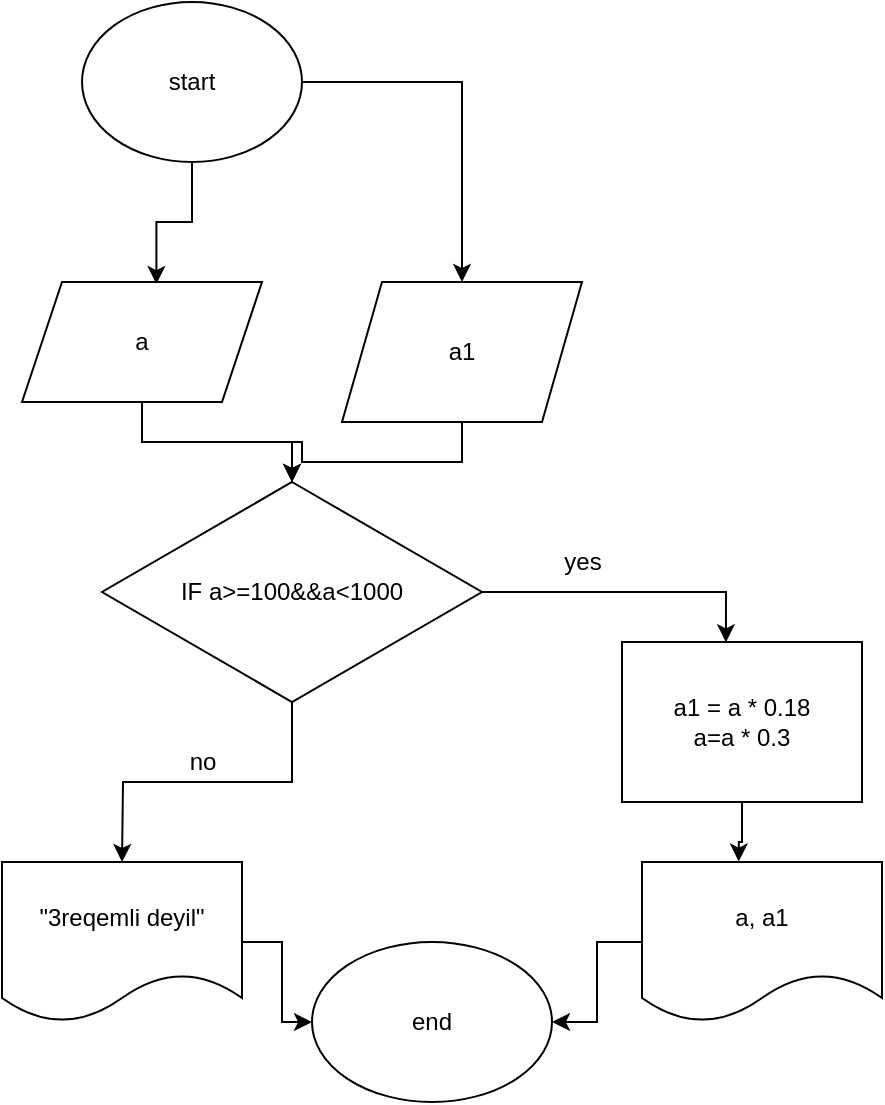 <mxfile version="16.5.2" type="device"><diagram id="Dm6EjziZKfmFzpePfj_b" name="Page-1"><mxGraphModel dx="1221" dy="613" grid="1" gridSize="10" guides="1" tooltips="1" connect="1" arrows="1" fold="1" page="1" pageScale="1" pageWidth="850" pageHeight="1100" math="0" shadow="0"><root><mxCell id="0"/><mxCell id="1" parent="0"/><mxCell id="POanqgLD5irmyNSEZf4t-1" value="end" style="ellipse;whiteSpace=wrap;html=1;" vertex="1" parent="1"><mxGeometry x="175" y="490" width="120" height="80" as="geometry"/></mxCell><mxCell id="POanqgLD5irmyNSEZf4t-5" style="edgeStyle=orthogonalEdgeStyle;rounded=0;orthogonalLoop=1;jettySize=auto;html=1;entryX=0.56;entryY=0.017;entryDx=0;entryDy=0;entryPerimeter=0;" edge="1" parent="1" source="POanqgLD5irmyNSEZf4t-2" target="POanqgLD5irmyNSEZf4t-3"><mxGeometry relative="1" as="geometry"/></mxCell><mxCell id="POanqgLD5irmyNSEZf4t-6" style="edgeStyle=orthogonalEdgeStyle;rounded=0;orthogonalLoop=1;jettySize=auto;html=1;" edge="1" parent="1" source="POanqgLD5irmyNSEZf4t-2" target="POanqgLD5irmyNSEZf4t-4"><mxGeometry relative="1" as="geometry"/></mxCell><mxCell id="POanqgLD5irmyNSEZf4t-2" value="start" style="ellipse;whiteSpace=wrap;html=1;" vertex="1" parent="1"><mxGeometry x="60" y="20" width="110" height="80" as="geometry"/></mxCell><mxCell id="POanqgLD5irmyNSEZf4t-8" style="edgeStyle=orthogonalEdgeStyle;rounded=0;orthogonalLoop=1;jettySize=auto;html=1;" edge="1" parent="1" source="POanqgLD5irmyNSEZf4t-3" target="POanqgLD5irmyNSEZf4t-7"><mxGeometry relative="1" as="geometry"/></mxCell><mxCell id="POanqgLD5irmyNSEZf4t-3" value="a" style="shape=parallelogram;perimeter=parallelogramPerimeter;whiteSpace=wrap;html=1;fixedSize=1;" vertex="1" parent="1"><mxGeometry x="30" y="160" width="120" height="60" as="geometry"/></mxCell><mxCell id="POanqgLD5irmyNSEZf4t-9" style="edgeStyle=orthogonalEdgeStyle;rounded=0;orthogonalLoop=1;jettySize=auto;html=1;" edge="1" parent="1" source="POanqgLD5irmyNSEZf4t-4" target="POanqgLD5irmyNSEZf4t-7"><mxGeometry relative="1" as="geometry"/></mxCell><mxCell id="POanqgLD5irmyNSEZf4t-4" value="a1" style="shape=parallelogram;perimeter=parallelogramPerimeter;whiteSpace=wrap;html=1;fixedSize=1;" vertex="1" parent="1"><mxGeometry x="190" y="160" width="120" height="70" as="geometry"/></mxCell><mxCell id="POanqgLD5irmyNSEZf4t-10" style="edgeStyle=orthogonalEdgeStyle;rounded=0;orthogonalLoop=1;jettySize=auto;html=1;" edge="1" parent="1" source="POanqgLD5irmyNSEZf4t-7"><mxGeometry relative="1" as="geometry"><mxPoint x="80" y="450" as="targetPoint"/></mxGeometry></mxCell><mxCell id="POanqgLD5irmyNSEZf4t-18" style="edgeStyle=orthogonalEdgeStyle;rounded=0;orthogonalLoop=1;jettySize=auto;html=1;entryX=0.433;entryY=0.002;entryDx=0;entryDy=0;entryPerimeter=0;" edge="1" parent="1" source="POanqgLD5irmyNSEZf4t-7" target="POanqgLD5irmyNSEZf4t-16"><mxGeometry relative="1" as="geometry"/></mxCell><mxCell id="POanqgLD5irmyNSEZf4t-7" value="IF a&amp;gt;=100&amp;amp;&amp;amp;a&amp;lt;1000" style="rhombus;whiteSpace=wrap;html=1;" vertex="1" parent="1"><mxGeometry x="70" y="260" width="190" height="110" as="geometry"/></mxCell><mxCell id="POanqgLD5irmyNSEZf4t-20" style="edgeStyle=orthogonalEdgeStyle;rounded=0;orthogonalLoop=1;jettySize=auto;html=1;" edge="1" parent="1" source="POanqgLD5irmyNSEZf4t-12" target="POanqgLD5irmyNSEZf4t-1"><mxGeometry relative="1" as="geometry"/></mxCell><mxCell id="POanqgLD5irmyNSEZf4t-12" value="a, a1" style="shape=document;whiteSpace=wrap;html=1;boundedLbl=1;" vertex="1" parent="1"><mxGeometry x="340" y="450" width="120" height="80" as="geometry"/></mxCell><mxCell id="POanqgLD5irmyNSEZf4t-21" style="edgeStyle=orthogonalEdgeStyle;rounded=0;orthogonalLoop=1;jettySize=auto;html=1;entryX=0;entryY=0.5;entryDx=0;entryDy=0;" edge="1" parent="1" source="POanqgLD5irmyNSEZf4t-13" target="POanqgLD5irmyNSEZf4t-1"><mxGeometry relative="1" as="geometry"/></mxCell><mxCell id="POanqgLD5irmyNSEZf4t-13" value="&quot;3reqemli deyil&quot;" style="shape=document;whiteSpace=wrap;html=1;boundedLbl=1;" vertex="1" parent="1"><mxGeometry x="20" y="450" width="120" height="80" as="geometry"/></mxCell><mxCell id="POanqgLD5irmyNSEZf4t-14" value="no" style="text;html=1;align=center;verticalAlign=middle;resizable=0;points=[];autosize=1;strokeColor=none;fillColor=none;" vertex="1" parent="1"><mxGeometry x="105" y="390" width="30" height="20" as="geometry"/></mxCell><mxCell id="POanqgLD5irmyNSEZf4t-15" value="yes" style="text;html=1;align=center;verticalAlign=middle;resizable=0;points=[];autosize=1;strokeColor=none;fillColor=none;" vertex="1" parent="1"><mxGeometry x="295" y="290" width="30" height="20" as="geometry"/></mxCell><mxCell id="POanqgLD5irmyNSEZf4t-19" style="edgeStyle=orthogonalEdgeStyle;rounded=0;orthogonalLoop=1;jettySize=auto;html=1;entryX=0.403;entryY=-0.003;entryDx=0;entryDy=0;entryPerimeter=0;" edge="1" parent="1" source="POanqgLD5irmyNSEZf4t-16" target="POanqgLD5irmyNSEZf4t-12"><mxGeometry relative="1" as="geometry"/></mxCell><mxCell id="POanqgLD5irmyNSEZf4t-16" value="a1 = a * 0.18&lt;br&gt;a=a * 0.3" style="rounded=0;whiteSpace=wrap;html=1;" vertex="1" parent="1"><mxGeometry x="330" y="340" width="120" height="80" as="geometry"/></mxCell></root></mxGraphModel></diagram></mxfile>